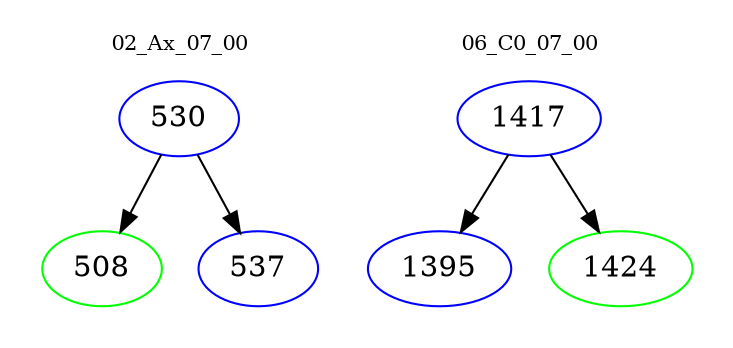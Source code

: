 digraph{
subgraph cluster_0 {
color = white
label = "02_Ax_07_00";
fontsize=10;
T0_530 [label="530", color="blue"]
T0_530 -> T0_508 [color="black"]
T0_508 [label="508", color="green"]
T0_530 -> T0_537 [color="black"]
T0_537 [label="537", color="blue"]
}
subgraph cluster_1 {
color = white
label = "06_C0_07_00";
fontsize=10;
T1_1417 [label="1417", color="blue"]
T1_1417 -> T1_1395 [color="black"]
T1_1395 [label="1395", color="blue"]
T1_1417 -> T1_1424 [color="black"]
T1_1424 [label="1424", color="green"]
}
}
